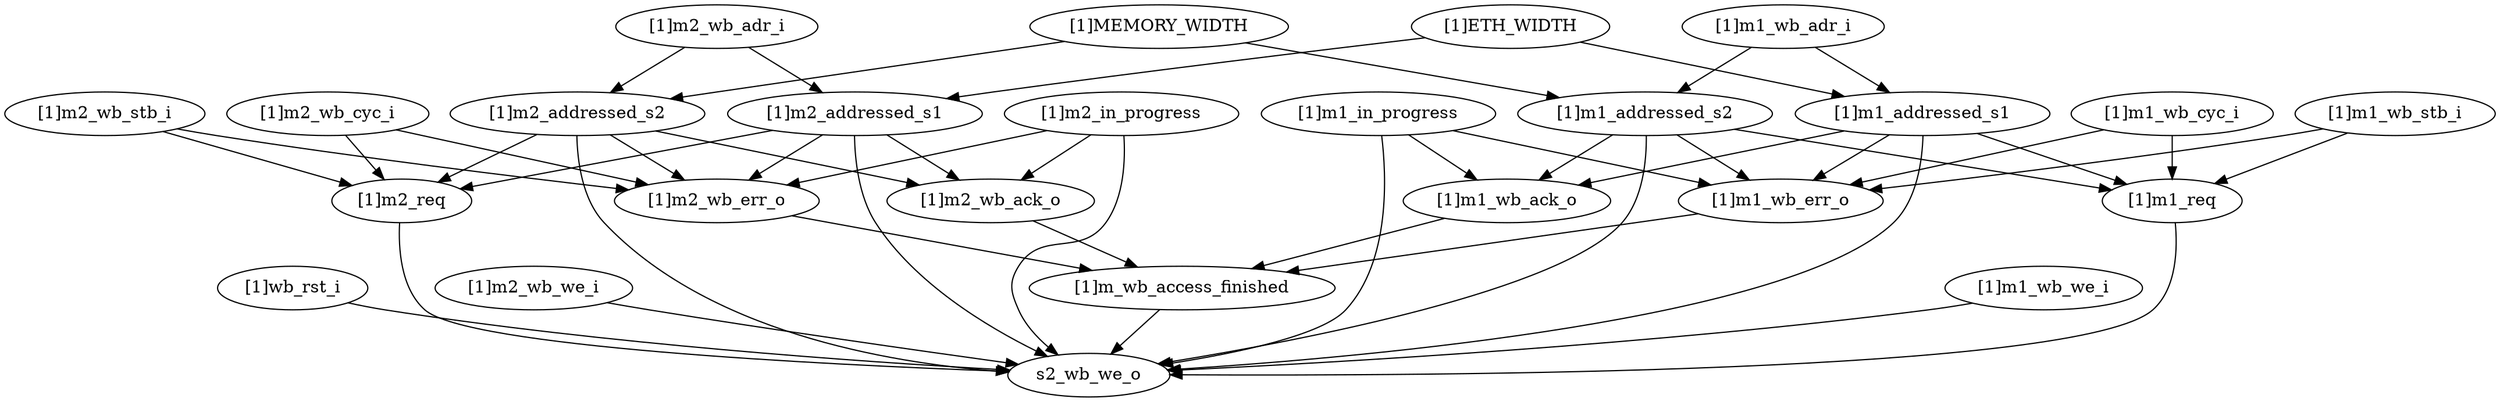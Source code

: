 strict digraph "" {
	"[1]wb_rst_i"	 [complexity=1,
		importance=0.088098936873,
		rank=0.088098936873];
	s2_wb_we_o	 [complexity=0,
		importance=0.0250247205964,
		rank=0.0];
	"[1]wb_rst_i" -> s2_wb_we_o;
	"[1]m2_wb_cyc_i"	 [complexity=10,
		importance=0.0814384386399,
		rank=0.00814384386399];
	"[1]m2_req"	 [complexity=5,
		importance=0.0684136635561,
		rank=0.0136827327112];
	"[1]m2_wb_cyc_i" -> "[1]m2_req";
	"[1]m2_wb_err_o"	 [complexity=10,
		importance=0.139672190235,
		rank=0.0139672190235];
	"[1]m2_wb_cyc_i" -> "[1]m2_wb_err_o";
	"[1]m2_req" -> s2_wb_we_o;
	"[1]m2_wb_we_i"	 [complexity=2,
		importance=0.0380494956802,
		rank=0.0190247478401];
	"[1]m2_wb_we_i" -> s2_wb_we_o;
	"[1]m_wb_access_finished"	 [complexity=5,
		importance=0.110509647106,
		rank=0.0221019294211];
	"[1]m_wb_access_finished" -> s2_wb_we_o;
	"[1]m1_wb_adr_i"	 [complexity=16,
		importance=0.0993475576606,
		rank=0.00620922235379];
	"[1]m1_addressed_s2"	 [complexity=15,
		importance=0.436925689727,
		rank=0.0291283793151];
	"[1]m1_wb_adr_i" -> "[1]m1_addressed_s2";
	"[1]m1_addressed_s1"	 [complexity=15,
		importance=0.576597879962,
		rank=0.0384398586641];
	"[1]m1_wb_adr_i" -> "[1]m1_addressed_s1";
	"[1]m2_in_progress"	 [complexity=11,
		importance=0.580277641247,
		rank=0.0527525128406];
	"[1]m2_in_progress" -> "[1]m2_wb_err_o";
	"[1]m2_in_progress" -> s2_wb_we_o;
	"[1]m2_wb_ack_o"	 [complexity=10,
		importance=0.128781633576,
		rank=0.0128781633576];
	"[1]m2_in_progress" -> "[1]m2_wb_ack_o";
	"[1]m1_in_progress"	 [complexity=11,
		importance=0.580277641247,
		rank=0.0527525128406];
	"[1]m1_in_progress" -> s2_wb_we_o;
	"[1]m1_wb_err_o"	 [complexity=10,
		importance=0.139672190235,
		rank=0.0139672190235];
	"[1]m1_in_progress" -> "[1]m1_wb_err_o";
	"[1]m1_wb_ack_o"	 [complexity=10,
		importance=0.128781633576,
		rank=0.0128781633576];
	"[1]m1_in_progress" -> "[1]m1_wb_ack_o";
	"[1]m2_wb_err_o" -> "[1]m_wb_access_finished";
	"[1]MEMORY_WIDTH"	 [complexity=16,
		importance=0.0993475576606,
		rank=0.00620922235379];
	"[1]m2_addressed_s2"	 [complexity=10,
		importance=0.0863227825768,
		rank=0.00863227825768];
	"[1]MEMORY_WIDTH" -> "[1]m2_addressed_s2";
	"[1]MEMORY_WIDTH" -> "[1]m1_addressed_s2";
	"[1]m1_wb_stb_i"	 [complexity=14,
		importance=0.292369155555,
		rank=0.020883511111];
	"[1]m1_req"	 [complexity=5,
		importance=0.0684136635561,
		rank=0.0136827327112];
	"[1]m1_wb_stb_i" -> "[1]m1_req";
	"[1]m1_wb_stb_i" -> "[1]m1_wb_err_o";
	"[1]m1_wb_we_i"	 [complexity=2,
		importance=0.0380494956802,
		rank=0.0190247478401];
	"[1]m1_wb_we_i" -> s2_wb_we_o;
	"[1]m2_wb_adr_i"	 [complexity=16,
		importance=0.0993475576606,
		rank=0.00620922235379];
	"[1]m2_wb_adr_i" -> "[1]m2_addressed_s2";
	"[1]m2_addressed_s1"	 [complexity=10,
		importance=0.0863227825768,
		rank=0.00863227825768];
	"[1]m2_wb_adr_i" -> "[1]m2_addressed_s1";
	"[1]m2_addressed_s2" -> "[1]m2_req";
	"[1]m2_addressed_s2" -> "[1]m2_wb_err_o";
	"[1]m2_addressed_s2" -> s2_wb_we_o;
	"[1]m2_addressed_s2" -> "[1]m2_wb_ack_o";
	"[1]m1_req" -> s2_wb_we_o;
	"[1]m1_wb_err_o" -> "[1]m_wb_access_finished";
	"[1]m1_wb_ack_o" -> "[1]m_wb_access_finished";
	"[1]m1_wb_cyc_i"	 [complexity=14,
		importance=0.292369155555,
		rank=0.020883511111];
	"[1]m1_wb_cyc_i" -> "[1]m1_req";
	"[1]m1_wb_cyc_i" -> "[1]m1_wb_err_o";
	"[1]m2_addressed_s1" -> "[1]m2_req";
	"[1]m2_addressed_s1" -> "[1]m2_wb_err_o";
	"[1]m2_addressed_s1" -> s2_wb_we_o;
	"[1]m2_addressed_s1" -> "[1]m2_wb_ack_o";
	"[1]ETH_WIDTH"	 [complexity=16,
		importance=0.0993475576606,
		rank=0.00620922235379];
	"[1]ETH_WIDTH" -> "[1]m2_addressed_s1";
	"[1]ETH_WIDTH" -> "[1]m1_addressed_s1";
	"[1]m1_addressed_s2" -> s2_wb_we_o;
	"[1]m1_addressed_s2" -> "[1]m1_req";
	"[1]m1_addressed_s2" -> "[1]m1_wb_err_o";
	"[1]m1_addressed_s2" -> "[1]m1_wb_ack_o";
	"[1]m1_addressed_s1" -> s2_wb_we_o;
	"[1]m1_addressed_s1" -> "[1]m1_req";
	"[1]m1_addressed_s1" -> "[1]m1_wb_err_o";
	"[1]m1_addressed_s1" -> "[1]m1_wb_ack_o";
	"[1]m2_wb_ack_o" -> "[1]m_wb_access_finished";
	"[1]m2_wb_stb_i"	 [complexity=10,
		importance=0.0814384386399,
		rank=0.00814384386399];
	"[1]m2_wb_stb_i" -> "[1]m2_req";
	"[1]m2_wb_stb_i" -> "[1]m2_wb_err_o";
}
